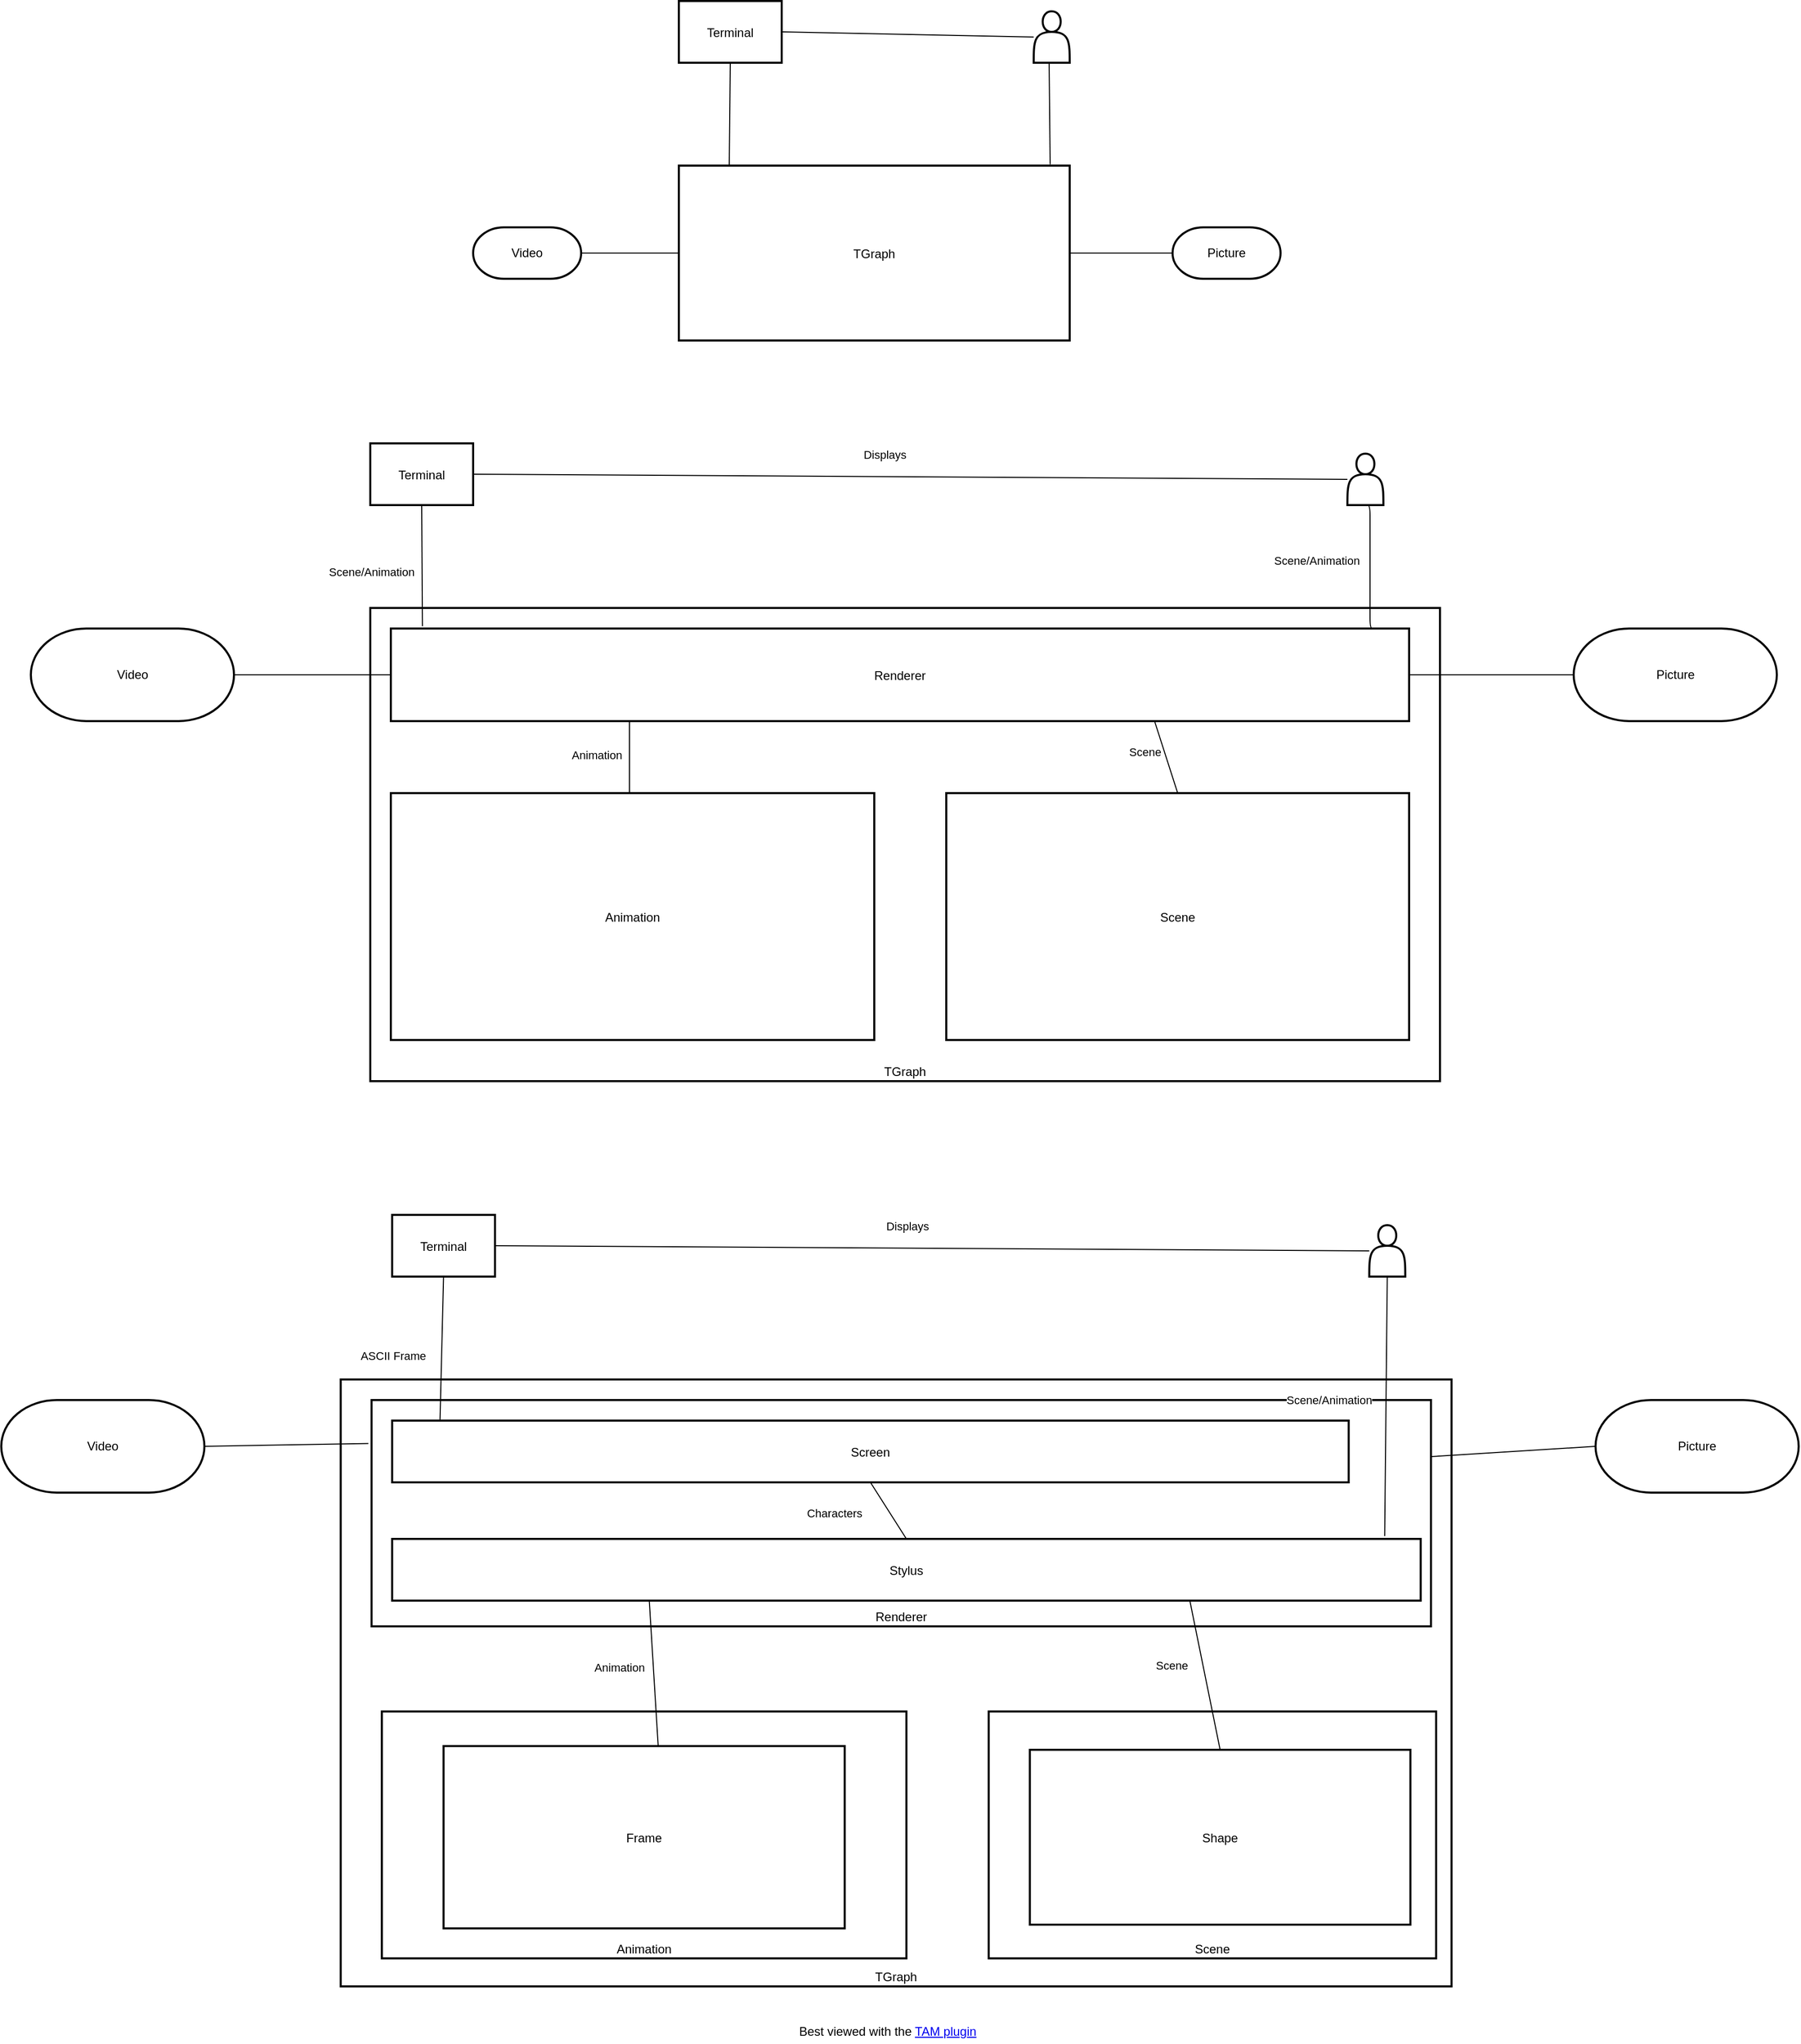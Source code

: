 <mxfile>
    <diagram id="7Ce3Pfj4QzWPJeFDvqYk" name="All Levels">
        <mxGraphModel dx="2645" dy="1504" grid="1" gridSize="10" guides="1" tooltips="1" connect="1" arrows="1" fold="1" page="1" pageScale="1" pageWidth="827" pageHeight="1169" math="0" shadow="0">
            <root>
                <mxCell id="0"/>
                <mxCell id="1" parent="0"/>
                <mxCell id="Bhx_W1-dN6lxlfUdel_w-1" value="" style="shape=actor;horizontalLabelPosition=right;align=left;labelPosition=right;strokeWidth=2;aspect=fixed;" vertex="1" parent="1">
                    <mxGeometry x="505" y="250" width="35" height="50" as="geometry"/>
                </mxCell>
                <mxCell id="Bhx_W1-dN6lxlfUdel_w-2" value="TGraph" style="shape=agent;offsetSize=8;strokeWidth=2;" vertex="1" parent="1">
                    <mxGeometry x="160" y="400" width="380" height="170" as="geometry"/>
                </mxCell>
                <mxCell id="Bhx_W1-dN6lxlfUdel_w-3" value="Terminal" style="shape=agent;offsetSize=8;strokeWidth=2;" vertex="1" parent="1">
                    <mxGeometry x="160" y="240" width="100" height="60" as="geometry"/>
                </mxCell>
                <mxCell id="Bhx_W1-dN6lxlfUdel_w-4" value="" style="shape=useedge;endArrow=none;edgeStyle=none;useSignPosition=up;useSignDirection=east;exitX=1;exitY=0.5;exitDx=0;exitDy=0;entryX=0;entryY=0.5;entryDx=0;entryDy=0;" edge="1" parent="1" source="Bhx_W1-dN6lxlfUdel_w-3" target="Bhx_W1-dN6lxlfUdel_w-1">
                    <mxGeometry width="160" relative="1" as="geometry">
                        <mxPoint x="250" y="350" as="sourcePoint"/>
                        <mxPoint x="410" y="350" as="targetPoint"/>
                    </mxGeometry>
                </mxCell>
                <mxCell id="Bhx_W1-dN6lxlfUdel_w-5" value="" style="shape=useedge;vertical=true;edgeStyle=none;endArrow=none;useSignPosition=left;useSignDirection=south;exitX=0.95;exitY=-0.007;exitDx=0;exitDy=0;exitPerimeter=0;" edge="1" parent="1" source="Bhx_W1-dN6lxlfUdel_w-2">
                    <mxGeometry height="160" relative="1" as="geometry">
                        <mxPoint x="523" y="397" as="sourcePoint"/>
                        <mxPoint x="520" y="300" as="targetPoint"/>
                    </mxGeometry>
                </mxCell>
                <mxCell id="Bhx_W1-dN6lxlfUdel_w-6" value="" style="shape=useedge;vertical=true;edgeStyle=none;endArrow=none;useSignPosition=left;useSignDirection=south;exitX=0.5;exitY=1;exitDx=0;exitDy=0;entryX=0.129;entryY=0.002;entryDx=0;entryDy=0;entryPerimeter=0;" edge="1" parent="1" source="Bhx_W1-dN6lxlfUdel_w-3" target="Bhx_W1-dN6lxlfUdel_w-2">
                    <mxGeometry height="160" relative="1" as="geometry">
                        <mxPoint x="450" y="430" as="sourcePoint"/>
                        <mxPoint x="450" y="270" as="targetPoint"/>
                    </mxGeometry>
                </mxCell>
                <mxCell id="Bhx_W1-dN6lxlfUdel_w-7" value="Video" style="rounded=1;whiteSpace=wrap;html=1;arcSize=60;strokeWidth=2;" vertex="1" parent="1">
                    <mxGeometry x="-40" y="460" width="105" height="50" as="geometry"/>
                </mxCell>
                <mxCell id="Bhx_W1-dN6lxlfUdel_w-8" value="Picture" style="rounded=1;whiteSpace=wrap;html=1;arcSize=60;strokeWidth=2;" vertex="1" parent="1">
                    <mxGeometry x="640" y="460" width="105" height="50" as="geometry"/>
                </mxCell>
                <mxCell id="Bhx_W1-dN6lxlfUdel_w-9" value="" style="shape=updateedge;endArrow=none;exitX=1;exitY=0.5;exitDx=0;exitDy=0;entryX=0;entryY=0.5;entryDx=0;entryDy=0;" edge="1" parent="1" source="Bhx_W1-dN6lxlfUdel_w-7" target="Bhx_W1-dN6lxlfUdel_w-2">
                    <mxGeometry width="80" height="30" relative="1" as="geometry">
                        <mxPoint x="230" y="555" as="sourcePoint"/>
                        <mxPoint x="310" y="555" as="targetPoint"/>
                    </mxGeometry>
                </mxCell>
                <mxCell id="Bhx_W1-dN6lxlfUdel_w-10" value="" style="shape=updateedge;endArrow=none;exitX=1;exitY=0.5;exitDx=0;exitDy=0;entryX=0;entryY=0.5;entryDx=0;entryDy=0;" edge="1" parent="1" source="Bhx_W1-dN6lxlfUdel_w-2" target="Bhx_W1-dN6lxlfUdel_w-8">
                    <mxGeometry width="80" height="30" relative="1" as="geometry">
                        <mxPoint x="390" y="555" as="sourcePoint"/>
                        <mxPoint x="470" y="555" as="targetPoint"/>
                    </mxGeometry>
                </mxCell>
                <mxCell id="31ljA2VjfEKHrWB-8Mv--1" value="Best viewed with the &lt;a href=&quot;https://github.com/ariel-bentu/tam-drawio&quot;&gt;TAM plugin&lt;/a&gt;" style="text;html=1;shape=tamPluginMissing;" vertex="1" connectable="0" parent="1">
                    <mxGeometry x="275" y="2200" width="200" height="25" as="geometry"/>
                </mxCell>
                <mxCell id="31ljA2VjfEKHrWB-8Mv--2" value="" style="shape=actor;horizontalLabelPosition=right;align=left;labelPosition=right;strokeWidth=2;aspect=fixed;" vertex="1" parent="1">
                    <mxGeometry x="810" y="680" width="35" height="50" as="geometry"/>
                </mxCell>
                <mxCell id="31ljA2VjfEKHrWB-8Mv--3" value="TGraph" style="shape=agent;offsetSize=8;strokeWidth=2;verticalAlign=bottom;" vertex="1" parent="1">
                    <mxGeometry x="-140" y="830" width="1040" height="460" as="geometry"/>
                </mxCell>
                <mxCell id="31ljA2VjfEKHrWB-8Mv--4" value="Terminal" style="shape=agent;offsetSize=8;strokeWidth=2;" vertex="1" parent="1">
                    <mxGeometry x="-140" y="670" width="100" height="60" as="geometry"/>
                </mxCell>
                <mxCell id="31ljA2VjfEKHrWB-8Mv--5" value="" style="shape=useedge;endArrow=none;edgeStyle=none;useSignPosition=up;useSignDirection=east;exitX=1;exitY=0.5;exitDx=0;exitDy=0;entryX=0;entryY=0.5;entryDx=0;entryDy=0;" edge="1" parent="1" source="31ljA2VjfEKHrWB-8Mv--4" target="31ljA2VjfEKHrWB-8Mv--2">
                    <mxGeometry width="160" relative="1" as="geometry">
                        <mxPoint x="-50" y="780" as="sourcePoint"/>
                        <mxPoint x="110" y="780" as="targetPoint"/>
                    </mxGeometry>
                </mxCell>
                <mxCell id="31ljA2VjfEKHrWB-8Mv--6" value="Displays" style="edgeLabel;html=1;align=center;verticalAlign=middle;resizable=0;points=[];" vertex="1" connectable="0" parent="31ljA2VjfEKHrWB-8Mv--5">
                    <mxGeometry x="-0.017" y="24" relative="1" as="geometry">
                        <mxPoint x="-18" y="2" as="offset"/>
                    </mxGeometry>
                </mxCell>
                <mxCell id="31ljA2VjfEKHrWB-8Mv--7" value="" style="shape=useedge;vertical=true;edgeStyle=none;endArrow=none;useSignPosition=left;useSignDirection=south;exitX=0.5;exitY=1;exitDx=0;exitDy=0;entryX=0.031;entryY=-0.025;entryDx=0;entryDy=0;entryPerimeter=0;" edge="1" parent="1" source="31ljA2VjfEKHrWB-8Mv--4" target="31ljA2VjfEKHrWB-8Mv--10">
                    <mxGeometry height="160" relative="1" as="geometry">
                        <mxPoint x="150" y="860" as="sourcePoint"/>
                        <mxPoint x="150" y="700" as="targetPoint"/>
                    </mxGeometry>
                </mxCell>
                <mxCell id="31ljA2VjfEKHrWB-8Mv--8" value="Scene/Animation" style="edgeLabel;html=1;align=center;verticalAlign=middle;resizable=0;points=[];" vertex="1" connectable="0" parent="31ljA2VjfEKHrWB-8Mv--7">
                    <mxGeometry x="0.1" y="-20" relative="1" as="geometry">
                        <mxPoint x="-30" as="offset"/>
                    </mxGeometry>
                </mxCell>
                <mxCell id="31ljA2VjfEKHrWB-8Mv--9" value="Animation" style="shape=agent;offsetSize=8;strokeWidth=2;" vertex="1" parent="1">
                    <mxGeometry x="-120" y="1010" width="470" height="240" as="geometry"/>
                </mxCell>
                <mxCell id="31ljA2VjfEKHrWB-8Mv--10" value="Renderer" style="shape=agent;offsetSize=8;strokeWidth=2;" vertex="1" parent="1">
                    <mxGeometry x="-120" y="850" width="990" height="90" as="geometry"/>
                </mxCell>
                <mxCell id="31ljA2VjfEKHrWB-8Mv--11" value="" style="rounded=1;shape=useedge;edgeStyle=elbowEdgeStyle;elbow=horizontal;endArrow=none;useSignPosition=left;useSignDirection=south;entryX=0.5;entryY=1;entryDx=0;entryDy=0;exitX=0.966;exitY=0;exitDx=0;exitDy=0;exitPerimeter=0;" edge="1" parent="1" source="31ljA2VjfEKHrWB-8Mv--10" target="31ljA2VjfEKHrWB-8Mv--2">
                    <mxGeometry width="160" height="70" relative="1" as="geometry">
                        <mxPoint x="100" y="1060" as="sourcePoint"/>
                        <mxPoint x="260" y="990" as="targetPoint"/>
                    </mxGeometry>
                </mxCell>
                <mxCell id="31ljA2VjfEKHrWB-8Mv--12" value="Scene/Animation" style="edgeLabel;html=1;align=center;verticalAlign=middle;resizable=0;points=[];" vertex="1" connectable="0" parent="31ljA2VjfEKHrWB-8Mv--11">
                    <mxGeometry x="0.092" y="19" relative="1" as="geometry">
                        <mxPoint x="-33" as="offset"/>
                    </mxGeometry>
                </mxCell>
                <mxCell id="31ljA2VjfEKHrWB-8Mv--13" value="Scene" style="shape=agent;offsetSize=8;strokeWidth=2;" vertex="1" parent="1">
                    <mxGeometry x="420" y="1010" width="450" height="240" as="geometry"/>
                </mxCell>
                <mxCell id="31ljA2VjfEKHrWB-8Mv--14" value="" style="shape=useedge;vertical=true;edgeStyle=none;endArrow=none;useSignPosition=left;useSignDirection=south;entryX=0.75;entryY=1;entryDx=0;entryDy=0;exitX=0.5;exitY=0;exitDx=0;exitDy=0;" edge="1" parent="1" source="31ljA2VjfEKHrWB-8Mv--13" target="31ljA2VjfEKHrWB-8Mv--10">
                    <mxGeometry height="160" relative="1" as="geometry">
                        <mxPoint x="375.41" y="1014" as="sourcePoint"/>
                        <mxPoint x="374.41" y="930" as="targetPoint"/>
                    </mxGeometry>
                </mxCell>
                <mxCell id="31ljA2VjfEKHrWB-8Mv--15" value="Scene" style="edgeLabel;html=1;align=center;verticalAlign=middle;resizable=0;points=[];" vertex="1" connectable="0" parent="31ljA2VjfEKHrWB-8Mv--14">
                    <mxGeometry x="0.286" y="19" relative="1" as="geometry">
                        <mxPoint y="-1" as="offset"/>
                    </mxGeometry>
                </mxCell>
                <mxCell id="31ljA2VjfEKHrWB-8Mv--16" value="" style="shape=useedge;vertical=true;edgeStyle=none;endArrow=none;useSignPosition=left;useSignDirection=south;exitX=0.5;exitY=0;exitDx=0;exitDy=0;" edge="1" parent="1">
                    <mxGeometry height="160" relative="1" as="geometry">
                        <mxPoint x="112" y="1010" as="sourcePoint"/>
                        <mxPoint x="112" y="940" as="targetPoint"/>
                    </mxGeometry>
                </mxCell>
                <mxCell id="31ljA2VjfEKHrWB-8Mv--17" value="Animation" style="edgeLabel;html=1;align=center;verticalAlign=middle;resizable=0;points=[];" vertex="1" connectable="0" parent="31ljA2VjfEKHrWB-8Mv--16">
                    <mxGeometry x="0.094" y="22" relative="1" as="geometry">
                        <mxPoint x="-10" y="1" as="offset"/>
                    </mxGeometry>
                </mxCell>
                <mxCell id="31ljA2VjfEKHrWB-8Mv--18" value="Video" style="rounded=1;whiteSpace=wrap;html=1;arcSize=60;strokeWidth=2;" vertex="1" parent="1">
                    <mxGeometry x="-470" y="850" width="197.5" height="90" as="geometry"/>
                </mxCell>
                <mxCell id="31ljA2VjfEKHrWB-8Mv--19" value="" style="shape=updateedge;endArrow=none;exitX=1;exitY=0.5;exitDx=0;exitDy=0;entryX=0;entryY=0.5;entryDx=0;entryDy=0;" edge="1" parent="1" source="31ljA2VjfEKHrWB-8Mv--18" target="31ljA2VjfEKHrWB-8Mv--10">
                    <mxGeometry width="80" height="30" relative="1" as="geometry">
                        <mxPoint x="-260" y="900" as="sourcePoint"/>
                        <mxPoint x="-180" y="1105" as="targetPoint"/>
                    </mxGeometry>
                </mxCell>
                <mxCell id="31ljA2VjfEKHrWB-8Mv--20" value="Picture" style="rounded=1;whiteSpace=wrap;html=1;arcSize=60;strokeWidth=2;" vertex="1" parent="1">
                    <mxGeometry x="1030" y="850" width="197.5" height="90" as="geometry"/>
                </mxCell>
                <mxCell id="31ljA2VjfEKHrWB-8Mv--21" value="" style="shape=updateedge;endArrow=none;exitX=1;exitY=0.5;exitDx=0;exitDy=0;entryX=0;entryY=0.5;entryDx=0;entryDy=0;" edge="1" parent="1" source="31ljA2VjfEKHrWB-8Mv--10" target="31ljA2VjfEKHrWB-8Mv--20">
                    <mxGeometry width="80" height="30" relative="1" as="geometry">
                        <mxPoint x="918" y="950" as="sourcePoint"/>
                        <mxPoint x="1080" y="950" as="targetPoint"/>
                    </mxGeometry>
                </mxCell>
                <mxCell id="flegkGs0gOXIaC3knZoA-1" value="" style="shape=actor;horizontalLabelPosition=right;align=left;labelPosition=right;strokeWidth=2;aspect=fixed;" vertex="1" parent="1">
                    <mxGeometry x="831.25" y="1430" width="35" height="50" as="geometry"/>
                </mxCell>
                <mxCell id="flegkGs0gOXIaC3knZoA-2" value="TGraph" style="shape=agent;offsetSize=8;strokeWidth=2;verticalAlign=bottom;" vertex="1" parent="1">
                    <mxGeometry x="-168.75" y="1580" width="1080" height="590" as="geometry"/>
                </mxCell>
                <mxCell id="flegkGs0gOXIaC3knZoA-3" value="Terminal" style="shape=agent;offsetSize=8;strokeWidth=2;" vertex="1" parent="1">
                    <mxGeometry x="-118.75" y="1420" width="100" height="60" as="geometry"/>
                </mxCell>
                <mxCell id="flegkGs0gOXIaC3knZoA-4" value="" style="shape=useedge;endArrow=none;edgeStyle=none;useSignPosition=up;useSignDirection=east;exitX=1;exitY=0.5;exitDx=0;exitDy=0;entryX=0;entryY=0.5;entryDx=0;entryDy=0;" edge="1" parent="1" source="flegkGs0gOXIaC3knZoA-3" target="flegkGs0gOXIaC3knZoA-1">
                    <mxGeometry width="160" relative="1" as="geometry">
                        <mxPoint x="-28.75" y="1530" as="sourcePoint"/>
                        <mxPoint x="131.25" y="1530" as="targetPoint"/>
                    </mxGeometry>
                </mxCell>
                <mxCell id="flegkGs0gOXIaC3knZoA-5" value="Displays" style="edgeLabel;html=1;align=center;verticalAlign=middle;resizable=0;points=[];" vertex="1" connectable="0" parent="flegkGs0gOXIaC3knZoA-4">
                    <mxGeometry x="-0.017" y="24" relative="1" as="geometry">
                        <mxPoint x="-18" y="2" as="offset"/>
                    </mxGeometry>
                </mxCell>
                <mxCell id="flegkGs0gOXIaC3knZoA-6" value="Animation" style="shape=agent;offsetSize=8;strokeWidth=2;verticalAlign=bottom;" vertex="1" parent="1">
                    <mxGeometry x="-128.75" y="1902.75" width="510" height="240" as="geometry"/>
                </mxCell>
                <mxCell id="flegkGs0gOXIaC3knZoA-7" value="Renderer" style="shape=agent;offsetSize=8;strokeWidth=2;verticalAlign=bottom;" vertex="1" parent="1">
                    <mxGeometry x="-138.75" y="1600" width="1030" height="220" as="geometry"/>
                </mxCell>
                <mxCell id="flegkGs0gOXIaC3knZoA-8" value="Scene" style="shape=agent;offsetSize=8;strokeWidth=2;verticalAlign=bottom;" vertex="1" parent="1">
                    <mxGeometry x="461.25" y="1902.75" width="435" height="240" as="geometry"/>
                </mxCell>
                <mxCell id="flegkGs0gOXIaC3knZoA-9" value="" style="shape=useedge;vertical=true;edgeStyle=none;endArrow=none;useSignPosition=left;useSignDirection=south;entryX=0.775;entryY=0.954;entryDx=0;entryDy=0;exitX=0.5;exitY=0;exitDx=0;exitDy=0;entryPerimeter=0;" edge="1" parent="1" source="flegkGs0gOXIaC3knZoA-22" target="flegkGs0gOXIaC3knZoA-15">
                    <mxGeometry height="160" relative="1" as="geometry">
                        <mxPoint x="686.25" y="1922.75" as="sourcePoint"/>
                        <mxPoint x="648.75" y="1852.75" as="targetPoint"/>
                    </mxGeometry>
                </mxCell>
                <mxCell id="flegkGs0gOXIaC3knZoA-10" value="Scene" style="edgeLabel;html=1;align=center;verticalAlign=middle;resizable=0;points=[];" vertex="1" connectable="0" parent="flegkGs0gOXIaC3knZoA-9">
                    <mxGeometry x="0.185" y="19" relative="1" as="geometry">
                        <mxPoint x="-11" y="2" as="offset"/>
                    </mxGeometry>
                </mxCell>
                <mxCell id="flegkGs0gOXIaC3knZoA-11" value="" style="shape=useedge;vertical=true;edgeStyle=none;endArrow=none;useSignPosition=left;useSignDirection=south;exitX=0.535;exitY=-0.002;exitDx=0;exitDy=0;entryX=0.25;entryY=1;entryDx=0;entryDy=0;exitPerimeter=0;" edge="1" parent="1" source="flegkGs0gOXIaC3knZoA-13" target="flegkGs0gOXIaC3knZoA-15">
                    <mxGeometry height="160" relative="1" as="geometry">
                        <mxPoint x="140" y="1925.933" as="sourcePoint"/>
                        <mxPoint x="129" y="1850" as="targetPoint"/>
                    </mxGeometry>
                </mxCell>
                <mxCell id="flegkGs0gOXIaC3knZoA-12" value="Animation" style="edgeLabel;html=1;align=center;verticalAlign=middle;resizable=0;points=[];" vertex="1" connectable="0" parent="flegkGs0gOXIaC3knZoA-11">
                    <mxGeometry x="0.097" y="17" relative="1" as="geometry">
                        <mxPoint x="-16" as="offset"/>
                    </mxGeometry>
                </mxCell>
                <mxCell id="flegkGs0gOXIaC3knZoA-13" value="Frame" style="shape=agent;offsetSize=8;strokeWidth=2;multiple=true;" vertex="1" parent="1">
                    <mxGeometry x="-68.75" y="1936.37" width="390" height="177.25" as="geometry"/>
                </mxCell>
                <mxCell id="flegkGs0gOXIaC3knZoA-14" value="Screen" style="shape=agent;offsetSize=8;strokeWidth=2;" vertex="1" parent="1">
                    <mxGeometry x="-118.75" y="1620" width="930" height="60" as="geometry"/>
                </mxCell>
                <mxCell id="flegkGs0gOXIaC3knZoA-15" value="Stylus" style="shape=agent;offsetSize=8;strokeWidth=2;" vertex="1" parent="1">
                    <mxGeometry x="-118.75" y="1735" width="1000" height="60" as="geometry"/>
                </mxCell>
                <mxCell id="flegkGs0gOXIaC3knZoA-16" value="" style="shape=useedge;vertical=true;edgeStyle=none;endArrow=none;useSignPosition=left;useSignDirection=south;exitX=0.5;exitY=1;exitDx=0;exitDy=0;entryX=0.5;entryY=0;entryDx=0;entryDy=0;" edge="1" parent="1" source="flegkGs0gOXIaC3knZoA-14" target="flegkGs0gOXIaC3knZoA-15">
                    <mxGeometry height="160" relative="1" as="geometry">
                        <mxPoint x="421.25" y="1980" as="sourcePoint"/>
                        <mxPoint x="421.25" y="1820" as="targetPoint"/>
                    </mxGeometry>
                </mxCell>
                <mxCell id="flegkGs0gOXIaC3knZoA-17" value="Characters" style="edgeLabel;html=1;align=center;verticalAlign=middle;resizable=0;points=[];" vertex="1" connectable="0" parent="flegkGs0gOXIaC3knZoA-16">
                    <mxGeometry x="-0.58" y="-34" relative="1" as="geometry">
                        <mxPoint x="-14" as="offset"/>
                    </mxGeometry>
                </mxCell>
                <mxCell id="flegkGs0gOXIaC3knZoA-18" value="" style="shape=useedge;vertical=true;edgeStyle=none;endArrow=none;useSignPosition=left;useSignDirection=south;entryX=0.5;entryY=1;entryDx=0;entryDy=0;exitX=0.965;exitY=-0.046;exitDx=0;exitDy=0;exitPerimeter=0;" edge="1" parent="1" source="flegkGs0gOXIaC3knZoA-15" target="flegkGs0gOXIaC3knZoA-1">
                    <mxGeometry height="160" relative="1" as="geometry">
                        <mxPoint x="421.25" y="1970" as="sourcePoint"/>
                        <mxPoint x="421.25" y="1810" as="targetPoint"/>
                    </mxGeometry>
                </mxCell>
                <mxCell id="flegkGs0gOXIaC3knZoA-19" value="Scene/Animation" style="edgeLabel;html=1;align=center;verticalAlign=middle;resizable=0;points=[];" vertex="1" connectable="0" parent="flegkGs0gOXIaC3knZoA-18">
                    <mxGeometry x="0.029" y="24" relative="1" as="geometry">
                        <mxPoint x="-32" y="-2" as="offset"/>
                    </mxGeometry>
                </mxCell>
                <mxCell id="flegkGs0gOXIaC3knZoA-20" value="" style="shape=useedge;vertical=true;edgeStyle=none;endArrow=none;useSignPosition=left;useSignDirection=south;exitX=0.5;exitY=1;exitDx=0;exitDy=0;entryX=0.05;entryY=0.017;entryDx=0;entryDy=0;entryPerimeter=0;" edge="1" parent="1" source="flegkGs0gOXIaC3knZoA-3" target="flegkGs0gOXIaC3knZoA-14">
                    <mxGeometry height="160" relative="1" as="geometry">
                        <mxPoint x="171.25" y="1610" as="sourcePoint"/>
                        <mxPoint x="171.25" y="1450" as="targetPoint"/>
                    </mxGeometry>
                </mxCell>
                <mxCell id="flegkGs0gOXIaC3knZoA-21" value="ASCII Frame" style="edgeLabel;html=1;align=center;verticalAlign=middle;resizable=0;points=[];" vertex="1" connectable="0" parent="flegkGs0gOXIaC3knZoA-20">
                    <mxGeometry x="0.1" y="-20" relative="1" as="geometry">
                        <mxPoint x="-28" as="offset"/>
                    </mxGeometry>
                </mxCell>
                <mxCell id="flegkGs0gOXIaC3knZoA-22" value="Shape" style="shape=agent;offsetSize=8;strokeWidth=2;multiple=true;" vertex="1" parent="1">
                    <mxGeometry x="501.25" y="1940" width="370" height="170" as="geometry"/>
                </mxCell>
                <mxCell id="flegkGs0gOXIaC3knZoA-23" value="Picture" style="rounded=1;whiteSpace=wrap;html=1;arcSize=60;strokeWidth=2;" vertex="1" parent="1">
                    <mxGeometry x="1051.25" y="1600" width="197.5" height="90" as="geometry"/>
                </mxCell>
                <mxCell id="flegkGs0gOXIaC3knZoA-24" value="" style="shape=updateedge;endArrow=none;entryX=0;entryY=0.5;entryDx=0;entryDy=0;exitX=1;exitY=0.25;exitDx=0;exitDy=0;" edge="1" parent="1" source="flegkGs0gOXIaC3knZoA-7" target="flegkGs0gOXIaC3knZoA-23">
                    <mxGeometry width="80" height="30" relative="1" as="geometry">
                        <mxPoint x="891.25" y="1645" as="sourcePoint"/>
                        <mxPoint x="1101.25" y="1700" as="targetPoint"/>
                    </mxGeometry>
                </mxCell>
                <mxCell id="flegkGs0gOXIaC3knZoA-25" value="Video" style="rounded=1;whiteSpace=wrap;html=1;arcSize=60;strokeWidth=2;" vertex="1" parent="1">
                    <mxGeometry x="-498.75" y="1600" width="197.5" height="90" as="geometry"/>
                </mxCell>
                <mxCell id="flegkGs0gOXIaC3knZoA-26" value="" style="shape=updateedge;endArrow=none;exitX=1;exitY=0.5;exitDx=0;exitDy=0;entryX=-0.003;entryY=0.192;entryDx=0;entryDy=0;entryPerimeter=0;" edge="1" parent="1" source="flegkGs0gOXIaC3knZoA-25" target="flegkGs0gOXIaC3knZoA-7">
                    <mxGeometry width="80" height="30" relative="1" as="geometry">
                        <mxPoint x="-288.75" y="1650" as="sourcePoint"/>
                        <mxPoint x="-148.75" y="1645" as="targetPoint"/>
                    </mxGeometry>
                </mxCell>
            </root>
        </mxGraphModel>
    </diagram>
    <diagram id="PBkT4Sxeq0Z6Y2Fn1F36" name="Level 0">
        <mxGraphModel dx="1827" dy="827" grid="1" gridSize="10" guides="1" tooltips="1" connect="1" arrows="1" fold="1" page="1" pageScale="1" pageWidth="827" pageHeight="1169" math="0" shadow="0">
            <root>
                <mxCell id="0"/>
                <mxCell id="1" parent="0"/>
                <mxCell id="2" value="" style="shape=actor;horizontalLabelPosition=right;align=left;labelPosition=right;strokeWidth=2;aspect=fixed;" parent="1" vertex="1">
                    <mxGeometry x="505" y="250" width="35" height="50" as="geometry"/>
                </mxCell>
                <mxCell id="2zCZqm8mRl-8hh-VwEc4-2" value="Best viewed with the &lt;a href=&quot;https://github.com/ariel-bentu/tam-drawio&quot;&gt;TAM plugin&lt;/a&gt;" style="text;html=1;shape=tamPluginMissing;" parent="1" vertex="1" connectable="0">
                    <mxGeometry x="252.5" y="600" width="200" height="25" as="geometry"/>
                </mxCell>
                <mxCell id="3" value="TGraph" style="shape=agent;offsetSize=8;strokeWidth=2;" parent="1" vertex="1">
                    <mxGeometry x="160" y="400" width="380" height="170" as="geometry"/>
                </mxCell>
                <mxCell id="4" value="Terminal" style="shape=agent;offsetSize=8;strokeWidth=2;" parent="1" vertex="1">
                    <mxGeometry x="160" y="240" width="100" height="60" as="geometry"/>
                </mxCell>
                <mxCell id="12" value="" style="shape=useedge;endArrow=none;edgeStyle=none;useSignPosition=up;useSignDirection=east;exitX=1;exitY=0.5;exitDx=0;exitDy=0;entryX=0;entryY=0.5;entryDx=0;entryDy=0;" parent="1" source="4" target="2" edge="1">
                    <mxGeometry width="160" relative="1" as="geometry">
                        <mxPoint x="250" y="350" as="sourcePoint"/>
                        <mxPoint x="410" y="350" as="targetPoint"/>
                    </mxGeometry>
                </mxCell>
                <mxCell id="13" value="" style="shape=useedge;vertical=true;edgeStyle=none;endArrow=none;useSignPosition=left;useSignDirection=south;exitX=0.95;exitY=-0.007;exitDx=0;exitDy=0;exitPerimeter=0;" parent="1" source="3" edge="1">
                    <mxGeometry height="160" relative="1" as="geometry">
                        <mxPoint x="523" y="397" as="sourcePoint"/>
                        <mxPoint x="520" y="300" as="targetPoint"/>
                    </mxGeometry>
                </mxCell>
                <mxCell id="15" value="" style="shape=useedge;vertical=true;edgeStyle=none;endArrow=none;useSignPosition=left;useSignDirection=south;exitX=0.5;exitY=1;exitDx=0;exitDy=0;entryX=0.129;entryY=0.002;entryDx=0;entryDy=0;entryPerimeter=0;" parent="1" source="4" target="3" edge="1">
                    <mxGeometry height="160" relative="1" as="geometry">
                        <mxPoint x="450" y="430" as="sourcePoint"/>
                        <mxPoint x="450" y="270" as="targetPoint"/>
                    </mxGeometry>
                </mxCell>
                <mxCell id="MTKaE3T-hUwspVawF-Rc-15" value="Video" style="rounded=1;whiteSpace=wrap;html=1;arcSize=60;strokeWidth=2;" parent="1" vertex="1">
                    <mxGeometry x="-40" y="460" width="105" height="50" as="geometry"/>
                </mxCell>
                <mxCell id="MTKaE3T-hUwspVawF-Rc-16" value="Picture" style="rounded=1;whiteSpace=wrap;html=1;arcSize=60;strokeWidth=2;" parent="1" vertex="1">
                    <mxGeometry x="640" y="460" width="105" height="50" as="geometry"/>
                </mxCell>
                <mxCell id="Ii8OYxs26rdRrJBRBAAU-15" value="" style="shape=updateedge;endArrow=none;exitX=1;exitY=0.5;exitDx=0;exitDy=0;entryX=0;entryY=0.5;entryDx=0;entryDy=0;" parent="1" source="MTKaE3T-hUwspVawF-Rc-15" target="3" edge="1">
                    <mxGeometry width="80" height="30" relative="1" as="geometry">
                        <mxPoint x="230" y="555" as="sourcePoint"/>
                        <mxPoint x="310" y="555" as="targetPoint"/>
                    </mxGeometry>
                </mxCell>
                <mxCell id="Ii8OYxs26rdRrJBRBAAU-16" value="" style="shape=updateedge;endArrow=none;exitX=1;exitY=0.5;exitDx=0;exitDy=0;entryX=0;entryY=0.5;entryDx=0;entryDy=0;" parent="1" source="3" target="MTKaE3T-hUwspVawF-Rc-16" edge="1">
                    <mxGeometry width="80" height="30" relative="1" as="geometry">
                        <mxPoint x="390" y="555" as="sourcePoint"/>
                        <mxPoint x="470" y="555" as="targetPoint"/>
                    </mxGeometry>
                </mxCell>
            </root>
        </mxGraphModel>
    </diagram>
    <diagram id="v8d_N6IKYLSQPlJZWp4F" name="Level 1">
        <mxGraphModel dx="2365" dy="1272" grid="1" gridSize="10" guides="1" tooltips="1" connect="1" arrows="1" fold="1" page="1" pageScale="1" pageWidth="827" pageHeight="1169" math="0" shadow="0">
            <root>
                <mxCell id="0"/>
                <mxCell id="1" parent="0"/>
                <mxCell id="XUAEe5m1AyC-FBoiO81c-1" value="Best viewed with the &lt;a href=&quot;https://github.com/ariel-bentu/tam-drawio&quot;&gt;TAM plugin&lt;/a&gt;" style="text;html=1;shape=tamPluginMissing;" parent="1" vertex="1" connectable="0">
                    <mxGeometry x="578.75" y="890" width="200" height="25" as="geometry"/>
                </mxCell>
                <mxCell id="XUAEe5m1AyC-FBoiO81c-2" value="" style="shape=actor;horizontalLabelPosition=right;align=left;labelPosition=right;strokeWidth=2;aspect=fixed;" parent="1" vertex="1">
                    <mxGeometry x="1110" y="250" width="35" height="50" as="geometry"/>
                </mxCell>
                <mxCell id="XUAEe5m1AyC-FBoiO81c-3" value="TGraph" style="shape=agent;offsetSize=8;strokeWidth=2;verticalAlign=bottom;" parent="1" vertex="1">
                    <mxGeometry x="160" y="400" width="1040" height="460" as="geometry"/>
                </mxCell>
                <mxCell id="XUAEe5m1AyC-FBoiO81c-4" value="Terminal" style="shape=agent;offsetSize=8;strokeWidth=2;" parent="1" vertex="1">
                    <mxGeometry x="160" y="240" width="100" height="60" as="geometry"/>
                </mxCell>
                <mxCell id="XUAEe5m1AyC-FBoiO81c-5" value="" style="shape=useedge;endArrow=none;edgeStyle=none;useSignPosition=up;useSignDirection=east;exitX=1;exitY=0.5;exitDx=0;exitDy=0;entryX=0;entryY=0.5;entryDx=0;entryDy=0;" parent="1" source="XUAEe5m1AyC-FBoiO81c-4" target="XUAEe5m1AyC-FBoiO81c-2" edge="1">
                    <mxGeometry width="160" relative="1" as="geometry">
                        <mxPoint x="250" y="350" as="sourcePoint"/>
                        <mxPoint x="410" y="350" as="targetPoint"/>
                    </mxGeometry>
                </mxCell>
                <mxCell id="XUAEe5m1AyC-FBoiO81c-16" value="Displays" style="edgeLabel;html=1;align=center;verticalAlign=middle;resizable=0;points=[];" parent="XUAEe5m1AyC-FBoiO81c-5" vertex="1" connectable="0">
                    <mxGeometry x="-0.017" y="24" relative="1" as="geometry">
                        <mxPoint x="-18" y="2" as="offset"/>
                    </mxGeometry>
                </mxCell>
                <mxCell id="XUAEe5m1AyC-FBoiO81c-7" value="" style="shape=useedge;vertical=true;edgeStyle=none;endArrow=none;useSignPosition=left;useSignDirection=south;exitX=0.5;exitY=1;exitDx=0;exitDy=0;entryX=0.031;entryY=-0.025;entryDx=0;entryDy=0;entryPerimeter=0;" parent="1" source="XUAEe5m1AyC-FBoiO81c-4" target="XUAEe5m1AyC-FBoiO81c-10" edge="1">
                    <mxGeometry height="160" relative="1" as="geometry">
                        <mxPoint x="450" y="430" as="sourcePoint"/>
                        <mxPoint x="450" y="270" as="targetPoint"/>
                    </mxGeometry>
                </mxCell>
                <mxCell id="XUAEe5m1AyC-FBoiO81c-15" value="Scene/Animation" style="edgeLabel;html=1;align=center;verticalAlign=middle;resizable=0;points=[];" parent="XUAEe5m1AyC-FBoiO81c-7" vertex="1" connectable="0">
                    <mxGeometry x="0.1" y="-20" relative="1" as="geometry">
                        <mxPoint x="-30" as="offset"/>
                    </mxGeometry>
                </mxCell>
                <mxCell id="XUAEe5m1AyC-FBoiO81c-8" value="Animation" style="shape=agent;offsetSize=8;strokeWidth=2;" parent="1" vertex="1">
                    <mxGeometry x="180" y="580" width="470" height="240" as="geometry"/>
                </mxCell>
                <mxCell id="XUAEe5m1AyC-FBoiO81c-10" value="Renderer" style="shape=agent;offsetSize=8;strokeWidth=2;" parent="1" vertex="1">
                    <mxGeometry x="180" y="420" width="990" height="90" as="geometry"/>
                </mxCell>
                <mxCell id="XUAEe5m1AyC-FBoiO81c-11" value="" style="rounded=1;shape=useedge;edgeStyle=elbowEdgeStyle;elbow=horizontal;endArrow=none;useSignPosition=left;useSignDirection=south;entryX=0.5;entryY=1;entryDx=0;entryDy=0;exitX=0.966;exitY=0;exitDx=0;exitDy=0;exitPerimeter=0;" parent="1" source="XUAEe5m1AyC-FBoiO81c-10" target="XUAEe5m1AyC-FBoiO81c-2" edge="1">
                    <mxGeometry width="160" height="70" relative="1" as="geometry">
                        <mxPoint x="400" y="630" as="sourcePoint"/>
                        <mxPoint x="560" y="560" as="targetPoint"/>
                    </mxGeometry>
                </mxCell>
                <mxCell id="XUAEe5m1AyC-FBoiO81c-14" value="Scene/Animation" style="edgeLabel;html=1;align=center;verticalAlign=middle;resizable=0;points=[];" parent="XUAEe5m1AyC-FBoiO81c-11" vertex="1" connectable="0">
                    <mxGeometry x="0.092" y="19" relative="1" as="geometry">
                        <mxPoint x="-33" as="offset"/>
                    </mxGeometry>
                </mxCell>
                <mxCell id="XUAEe5m1AyC-FBoiO81c-19" value="Scene" style="shape=agent;offsetSize=8;strokeWidth=2;" parent="1" vertex="1">
                    <mxGeometry x="720" y="580" width="450" height="240" as="geometry"/>
                </mxCell>
                <mxCell id="XUAEe5m1AyC-FBoiO81c-22" value="" style="shape=useedge;vertical=true;edgeStyle=none;endArrow=none;useSignPosition=left;useSignDirection=south;entryX=0.75;entryY=1;entryDx=0;entryDy=0;exitX=0.5;exitY=0;exitDx=0;exitDy=0;" parent="1" source="XUAEe5m1AyC-FBoiO81c-19" target="XUAEe5m1AyC-FBoiO81c-10" edge="1">
                    <mxGeometry height="160" relative="1" as="geometry">
                        <mxPoint x="675.41" y="584" as="sourcePoint"/>
                        <mxPoint x="674.41" y="500" as="targetPoint"/>
                    </mxGeometry>
                </mxCell>
                <mxCell id="4r4rmwxzYXoFgv1MGEis-1" value="Scene" style="edgeLabel;html=1;align=center;verticalAlign=middle;resizable=0;points=[];" parent="XUAEe5m1AyC-FBoiO81c-22" vertex="1" connectable="0">
                    <mxGeometry x="0.286" y="19" relative="1" as="geometry">
                        <mxPoint y="-1" as="offset"/>
                    </mxGeometry>
                </mxCell>
                <mxCell id="XUAEe5m1AyC-FBoiO81c-23" value="" style="shape=useedge;vertical=true;edgeStyle=none;endArrow=none;useSignPosition=left;useSignDirection=south;exitX=0.5;exitY=0;exitDx=0;exitDy=0;" parent="1" edge="1">
                    <mxGeometry height="160" relative="1" as="geometry">
                        <mxPoint x="412" y="580" as="sourcePoint"/>
                        <mxPoint x="412" y="510" as="targetPoint"/>
                    </mxGeometry>
                </mxCell>
                <mxCell id="4r4rmwxzYXoFgv1MGEis-2" value="Animation" style="edgeLabel;html=1;align=center;verticalAlign=middle;resizable=0;points=[];" parent="XUAEe5m1AyC-FBoiO81c-23" vertex="1" connectable="0">
                    <mxGeometry x="0.094" y="22" relative="1" as="geometry">
                        <mxPoint x="-10" y="1" as="offset"/>
                    </mxGeometry>
                </mxCell>
                <mxCell id="SJKEsSQcITqRNVIBfEiU-1" value="Video" style="rounded=1;whiteSpace=wrap;html=1;arcSize=60;strokeWidth=2;" parent="1" vertex="1">
                    <mxGeometry x="-170" y="420" width="197.5" height="90" as="geometry"/>
                </mxCell>
                <mxCell id="lr-k5PKxw_pzg2hInvAa-1" value="" style="shape=updateedge;endArrow=none;exitX=1;exitY=0.5;exitDx=0;exitDy=0;entryX=0;entryY=0.5;entryDx=0;entryDy=0;" parent="1" source="SJKEsSQcITqRNVIBfEiU-1" target="XUAEe5m1AyC-FBoiO81c-10" edge="1">
                    <mxGeometry width="80" height="30" relative="1" as="geometry">
                        <mxPoint x="40" y="470" as="sourcePoint"/>
                        <mxPoint x="120" y="675" as="targetPoint"/>
                    </mxGeometry>
                </mxCell>
                <mxCell id="lr-k5PKxw_pzg2hInvAa-2" value="Picture" style="rounded=1;whiteSpace=wrap;html=1;arcSize=60;strokeWidth=2;" parent="1" vertex="1">
                    <mxGeometry x="1330" y="420" width="197.5" height="90" as="geometry"/>
                </mxCell>
                <mxCell id="lr-k5PKxw_pzg2hInvAa-4" value="" style="shape=updateedge;endArrow=none;exitX=1;exitY=0.5;exitDx=0;exitDy=0;entryX=0;entryY=0.5;entryDx=0;entryDy=0;" parent="1" source="XUAEe5m1AyC-FBoiO81c-10" target="lr-k5PKxw_pzg2hInvAa-2" edge="1">
                    <mxGeometry width="80" height="30" relative="1" as="geometry">
                        <mxPoint x="1218" y="520" as="sourcePoint"/>
                        <mxPoint x="1380" y="520" as="targetPoint"/>
                    </mxGeometry>
                </mxCell>
            </root>
        </mxGraphModel>
    </diagram>
    <diagram id="XloHFYMR8H2BOpq6z4_s" name="Level 2">
        <mxGraphModel dx="2365" dy="1272" grid="1" gridSize="10" guides="1" tooltips="1" connect="1" arrows="1" fold="1" page="1" pageScale="1" pageWidth="827" pageHeight="1169" math="0" shadow="0">
            <root>
                <mxCell id="0"/>
                <mxCell id="1" parent="0"/>
                <mxCell id="bO8os7iz7KAfv36yeMq_-1" value="" style="shape=actor;horizontalLabelPosition=right;align=left;labelPosition=right;strokeWidth=2;aspect=fixed;" parent="1" vertex="1">
                    <mxGeometry x="1110" y="250" width="35" height="50" as="geometry"/>
                </mxCell>
                <mxCell id="bO8os7iz7KAfv36yeMq_-2" value="TGraph" style="shape=agent;offsetSize=8;strokeWidth=2;verticalAlign=bottom;" parent="1" vertex="1">
                    <mxGeometry x="110" y="400" width="1080" height="590" as="geometry"/>
                </mxCell>
                <mxCell id="bO8os7iz7KAfv36yeMq_-3" value="Terminal" style="shape=agent;offsetSize=8;strokeWidth=2;" parent="1" vertex="1">
                    <mxGeometry x="160" y="240" width="100" height="60" as="geometry"/>
                </mxCell>
                <mxCell id="bO8os7iz7KAfv36yeMq_-4" value="" style="shape=useedge;endArrow=none;edgeStyle=none;useSignPosition=up;useSignDirection=east;exitX=1;exitY=0.5;exitDx=0;exitDy=0;entryX=0;entryY=0.5;entryDx=0;entryDy=0;" parent="1" source="bO8os7iz7KAfv36yeMq_-3" target="bO8os7iz7KAfv36yeMq_-1" edge="1">
                    <mxGeometry width="160" relative="1" as="geometry">
                        <mxPoint x="250" y="350" as="sourcePoint"/>
                        <mxPoint x="410" y="350" as="targetPoint"/>
                    </mxGeometry>
                </mxCell>
                <mxCell id="bO8os7iz7KAfv36yeMq_-5" value="Displays" style="edgeLabel;html=1;align=center;verticalAlign=middle;resizable=0;points=[];" parent="bO8os7iz7KAfv36yeMq_-4" vertex="1" connectable="0">
                    <mxGeometry x="-0.017" y="24" relative="1" as="geometry">
                        <mxPoint x="-18" y="2" as="offset"/>
                    </mxGeometry>
                </mxCell>
                <mxCell id="bO8os7iz7KAfv36yeMq_-8" value="Animation" style="shape=agent;offsetSize=8;strokeWidth=2;verticalAlign=bottom;" parent="1" vertex="1">
                    <mxGeometry x="150" y="722.75" width="510" height="240" as="geometry"/>
                </mxCell>
                <mxCell id="bO8os7iz7KAfv36yeMq_-9" value="Renderer" style="shape=agent;offsetSize=8;strokeWidth=2;verticalAlign=bottom;" parent="1" vertex="1">
                    <mxGeometry x="140" y="420" width="1030" height="220" as="geometry"/>
                </mxCell>
                <mxCell id="bO8os7iz7KAfv36yeMq_-12" value="Scene" style="shape=agent;offsetSize=8;strokeWidth=2;verticalAlign=bottom;" parent="1" vertex="1">
                    <mxGeometry x="740" y="722.75" width="435" height="240" as="geometry"/>
                </mxCell>
                <mxCell id="bO8os7iz7KAfv36yeMq_-13" value="" style="shape=useedge;vertical=true;edgeStyle=none;endArrow=none;useSignPosition=left;useSignDirection=south;entryX=0.775;entryY=0.954;entryDx=0;entryDy=0;exitX=0.5;exitY=0;exitDx=0;exitDy=0;entryPerimeter=0;" parent="1" source="SpObwCccZeMS_uTQURYe-1" target="vqdlx5Sb6oglYzqNQPye-3" edge="1">
                    <mxGeometry height="160" relative="1" as="geometry">
                        <mxPoint x="965" y="742.75" as="sourcePoint"/>
                        <mxPoint x="927.5" y="672.75" as="targetPoint"/>
                    </mxGeometry>
                </mxCell>
                <mxCell id="GrIbahhyOW3B14Grhpg9-1" value="Scene" style="edgeLabel;html=1;align=center;verticalAlign=middle;resizable=0;points=[];" parent="bO8os7iz7KAfv36yeMq_-13" vertex="1" connectable="0">
                    <mxGeometry x="0.185" y="19" relative="1" as="geometry">
                        <mxPoint x="-11" y="2" as="offset"/>
                    </mxGeometry>
                </mxCell>
                <mxCell id="bO8os7iz7KAfv36yeMq_-14" value="" style="shape=useedge;vertical=true;edgeStyle=none;endArrow=none;useSignPosition=left;useSignDirection=south;exitX=0.535;exitY=-0.002;exitDx=0;exitDy=0;entryX=0.25;entryY=1;entryDx=0;entryDy=0;exitPerimeter=0;" parent="1" source="bO8os7iz7KAfv36yeMq_-36" target="vqdlx5Sb6oglYzqNQPye-3" edge="1">
                    <mxGeometry height="160" relative="1" as="geometry">
                        <mxPoint x="418.75" y="745.933" as="sourcePoint"/>
                        <mxPoint x="407.75" y="670" as="targetPoint"/>
                    </mxGeometry>
                </mxCell>
                <mxCell id="GrIbahhyOW3B14Grhpg9-2" value="Animation" style="edgeLabel;html=1;align=center;verticalAlign=middle;resizable=0;points=[];" parent="bO8os7iz7KAfv36yeMq_-14" vertex="1" connectable="0">
                    <mxGeometry x="0.097" y="17" relative="1" as="geometry">
                        <mxPoint x="-16" as="offset"/>
                    </mxGeometry>
                </mxCell>
                <mxCell id="vqdlx5Sb6oglYzqNQPye-1" value="Best viewed with the &lt;a href=&quot;https://github.com/ariel-bentu/tam-drawio&quot;&gt;TAM plugin&lt;/a&gt;" style="text;html=1;shape=tamPluginMissing;" parent="1" vertex="1" connectable="0">
                    <mxGeometry x="553.75" y="1020" width="200" height="25" as="geometry"/>
                </mxCell>
                <mxCell id="bO8os7iz7KAfv36yeMq_-36" value="Frame" style="shape=agent;offsetSize=8;strokeWidth=2;multiple=true;" parent="1" vertex="1">
                    <mxGeometry x="210" y="756.37" width="390" height="177.25" as="geometry"/>
                </mxCell>
                <mxCell id="vqdlx5Sb6oglYzqNQPye-2" value="Screen" style="shape=agent;offsetSize=8;strokeWidth=2;" parent="1" vertex="1">
                    <mxGeometry x="160" y="440" width="930" height="60" as="geometry"/>
                </mxCell>
                <mxCell id="vqdlx5Sb6oglYzqNQPye-3" value="Stylus" style="shape=agent;offsetSize=8;strokeWidth=2;" parent="1" vertex="1">
                    <mxGeometry x="160" y="555" width="1000" height="60" as="geometry"/>
                </mxCell>
                <mxCell id="vqdlx5Sb6oglYzqNQPye-4" value="" style="shape=useedge;vertical=true;edgeStyle=none;endArrow=none;useSignPosition=left;useSignDirection=south;exitX=0.5;exitY=1;exitDx=0;exitDy=0;entryX=0.5;entryY=0;entryDx=0;entryDy=0;" parent="1" source="vqdlx5Sb6oglYzqNQPye-2" target="vqdlx5Sb6oglYzqNQPye-3" edge="1">
                    <mxGeometry height="160" relative="1" as="geometry">
                        <mxPoint x="700" y="800" as="sourcePoint"/>
                        <mxPoint x="700" y="640" as="targetPoint"/>
                    </mxGeometry>
                </mxCell>
                <mxCell id="GrIbahhyOW3B14Grhpg9-3" value="Characters" style="edgeLabel;html=1;align=center;verticalAlign=middle;resizable=0;points=[];" parent="vqdlx5Sb6oglYzqNQPye-4" vertex="1" connectable="0">
                    <mxGeometry x="-0.58" y="-34" relative="1" as="geometry">
                        <mxPoint x="-14" as="offset"/>
                    </mxGeometry>
                </mxCell>
                <mxCell id="vqdlx5Sb6oglYzqNQPye-5" value="" style="shape=useedge;vertical=true;edgeStyle=none;endArrow=none;useSignPosition=left;useSignDirection=south;entryX=0.5;entryY=1;entryDx=0;entryDy=0;exitX=0.965;exitY=-0.046;exitDx=0;exitDy=0;exitPerimeter=0;" parent="1" source="vqdlx5Sb6oglYzqNQPye-3" target="bO8os7iz7KAfv36yeMq_-1" edge="1">
                    <mxGeometry height="160" relative="1" as="geometry">
                        <mxPoint x="700" y="790" as="sourcePoint"/>
                        <mxPoint x="700" y="630" as="targetPoint"/>
                    </mxGeometry>
                </mxCell>
                <mxCell id="vqdlx5Sb6oglYzqNQPye-6" value="Scene/Animation" style="edgeLabel;html=1;align=center;verticalAlign=middle;resizable=0;points=[];" parent="vqdlx5Sb6oglYzqNQPye-5" vertex="1" connectable="0">
                    <mxGeometry x="0.029" y="24" relative="1" as="geometry">
                        <mxPoint x="-32" y="-2" as="offset"/>
                    </mxGeometry>
                </mxCell>
                <mxCell id="bO8os7iz7KAfv36yeMq_-6" value="" style="shape=useedge;vertical=true;edgeStyle=none;endArrow=none;useSignPosition=left;useSignDirection=south;exitX=0.5;exitY=1;exitDx=0;exitDy=0;entryX=0.05;entryY=0.017;entryDx=0;entryDy=0;entryPerimeter=0;" parent="1" source="bO8os7iz7KAfv36yeMq_-3" target="vqdlx5Sb6oglYzqNQPye-2" edge="1">
                    <mxGeometry height="160" relative="1" as="geometry">
                        <mxPoint x="450" y="430" as="sourcePoint"/>
                        <mxPoint x="450" y="270" as="targetPoint"/>
                    </mxGeometry>
                </mxCell>
                <mxCell id="bO8os7iz7KAfv36yeMq_-7" value="ASCII Frame" style="edgeLabel;html=1;align=center;verticalAlign=middle;resizable=0;points=[];" parent="bO8os7iz7KAfv36yeMq_-6" vertex="1" connectable="0">
                    <mxGeometry x="0.1" y="-20" relative="1" as="geometry">
                        <mxPoint x="-28" as="offset"/>
                    </mxGeometry>
                </mxCell>
                <mxCell id="SpObwCccZeMS_uTQURYe-1" value="Shape" style="shape=agent;offsetSize=8;strokeWidth=2;multiple=true;" parent="1" vertex="1">
                    <mxGeometry x="780" y="760" width="370" height="170" as="geometry"/>
                </mxCell>
                <mxCell id="xab6tFBSoEInfStuBhME-1" value="Picture" style="rounded=1;whiteSpace=wrap;html=1;arcSize=60;strokeWidth=2;" parent="1" vertex="1">
                    <mxGeometry x="1330" y="420" width="197.5" height="90" as="geometry"/>
                </mxCell>
                <mxCell id="xab6tFBSoEInfStuBhME-2" value="" style="shape=updateedge;endArrow=none;entryX=0;entryY=0.5;entryDx=0;entryDy=0;exitX=1;exitY=0.25;exitDx=0;exitDy=0;" parent="1" source="bO8os7iz7KAfv36yeMq_-9" target="xab6tFBSoEInfStuBhME-1" edge="1">
                    <mxGeometry width="80" height="30" relative="1" as="geometry">
                        <mxPoint x="1170" y="465" as="sourcePoint"/>
                        <mxPoint x="1380" y="520" as="targetPoint"/>
                    </mxGeometry>
                </mxCell>
                <mxCell id="6XFvcQE3LJ-qgUFH_lcW-1" value="Video" style="rounded=1;whiteSpace=wrap;html=1;arcSize=60;strokeWidth=2;" parent="1" vertex="1">
                    <mxGeometry x="-220" y="420" width="197.5" height="90" as="geometry"/>
                </mxCell>
                <mxCell id="6XFvcQE3LJ-qgUFH_lcW-2" value="" style="shape=updateedge;endArrow=none;exitX=1;exitY=0.5;exitDx=0;exitDy=0;entryX=-0.003;entryY=0.192;entryDx=0;entryDy=0;entryPerimeter=0;" parent="1" source="6XFvcQE3LJ-qgUFH_lcW-1" target="bO8os7iz7KAfv36yeMq_-9" edge="1">
                    <mxGeometry width="80" height="30" relative="1" as="geometry">
                        <mxPoint x="-10" y="470" as="sourcePoint"/>
                        <mxPoint x="130" y="465" as="targetPoint"/>
                    </mxGeometry>
                </mxCell>
            </root>
        </mxGraphModel>
    </diagram>
</mxfile>